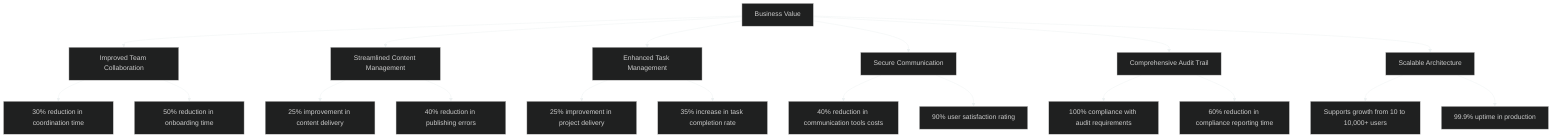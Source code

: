 %%{init: {'theme': 'dark', 'themeVariables': { 'primaryColor': '#2c3e50', 'primaryTextColor': '#ecf0f1', 'primaryBorderColor': '#7f8c8d', 'lineColor': '#ecf0f1', 'secondaryColor': '#34495e', 'tertiaryColor': '#282c34' }}}%%
graph TD
    A[Business Value] --> B[Improved Team Collaboration]
    A --> C[Streamlined Content Management]
    A --> D[Enhanced Task Management]
    A --> E[Secure Communication]
    A --> F[Comprehensive Audit Trail]
    A --> G[Scalable Architecture]

    B --> B1[30% reduction in coordination time]
    B --> B2[50% reduction in onboarding time]
    
    C --> C1[25% improvement in content delivery]
    C --> C2[40% reduction in publishing errors]
    
    D --> D1[25% improvement in project delivery]
    D --> D2[35% increase in task completion rate]
    
    E --> E1[40% reduction in communication tools costs]
    E --> E2[90% user satisfaction rating]
    
    F --> F1[100% compliance with audit requirements]
    F --> F2[60% reduction in compliance reporting time]
    
    G --> G1[Supports growth from 10 to 10,000+ users]
    G --> G2[99.9% uptime in production]